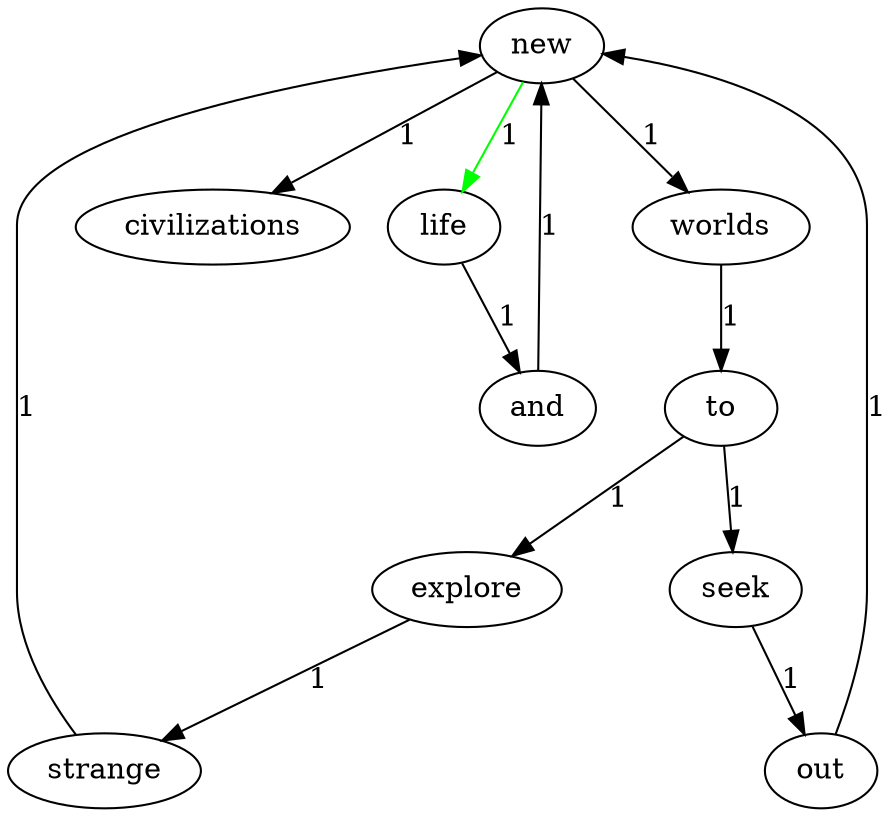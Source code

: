 digraph {
	graph [ "ui.stylesheet"="node { size: 20px; text-size: 12px; fill-color: black; } edge { text-size: 10px; fill-color: black; } edge.highlighted { fill-color: green; }" ];
	"new" ;
	"worlds" ;
	"civilizations" ;
	"life" ;
	"to" ;
	"explore" ;
	"strange" ;
	"and" ;
	"seek" ;
	"out" ;
	"new" -> "worlds" ["label"="1"];
	"new" -> "civilizations" ["label"="1"];
	"new" -> "life" ["color"="green","label"="1"];
	"worlds" -> "to" ["label"="1"];
	"explore" -> "strange" ["label"="1"];
	"and" -> "new" ["label"="1"];
	"to" -> "explore" ["label"="1"];
	"to" -> "seek" ["label"="1"];
	"seek" -> "out" ["label"="1"];
	"strange" -> "new" ["label"="1"];
	"life" -> "and" ["label"="1"];
	"out" -> "new" ["label"="1"];
}
